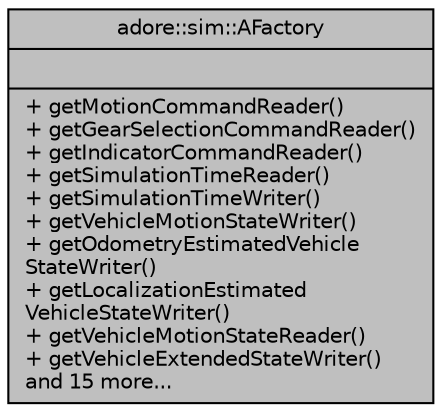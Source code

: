 digraph "adore::sim::AFactory"
{
 // LATEX_PDF_SIZE
  edge [fontname="Helvetica",fontsize="10",labelfontname="Helvetica",labelfontsize="10"];
  node [fontname="Helvetica",fontsize="10",shape=record];
  Node1 [label="{adore::sim::AFactory\n||+ getMotionCommandReader()\l+ getGearSelectionCommandReader()\l+ getIndicatorCommandReader()\l+ getSimulationTimeReader()\l+ getSimulationTimeWriter()\l+ getVehicleMotionStateWriter()\l+ getOdometryEstimatedVehicle\lStateWriter()\l+ getLocalizationEstimated\lVehicleStateWriter()\l+ getVehicleMotionStateReader()\l+ getVehicleExtendedStateWriter()\land 15 more...\l}",height=0.2,width=0.4,color="black", fillcolor="grey75", style="filled", fontcolor="black",tooltip="abstract factory for adore::sim communication"];
}
